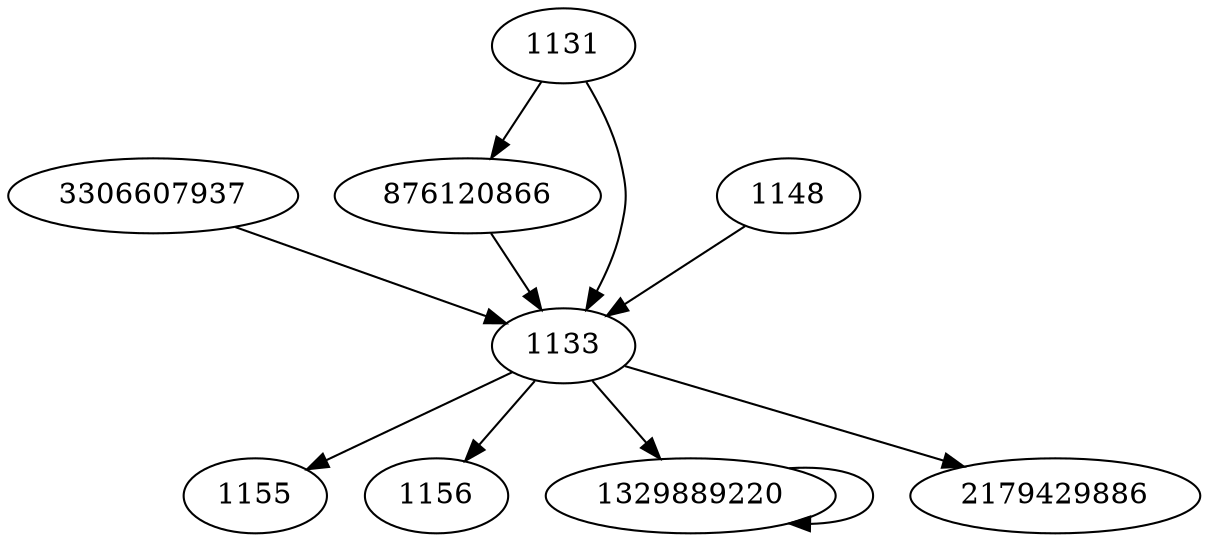 digraph  {
3306607937;
876120866;
1155;
1156;
1329889220;
1131;
1133;
1148;
2179429886;
3306607937 -> 1133;
876120866 -> 1133;
1329889220 -> 1329889220;
1131 -> 876120866;
1131 -> 1133;
1133 -> 2179429886;
1133 -> 1155;
1133 -> 1156;
1133 -> 1329889220;
1148 -> 1133;
}
